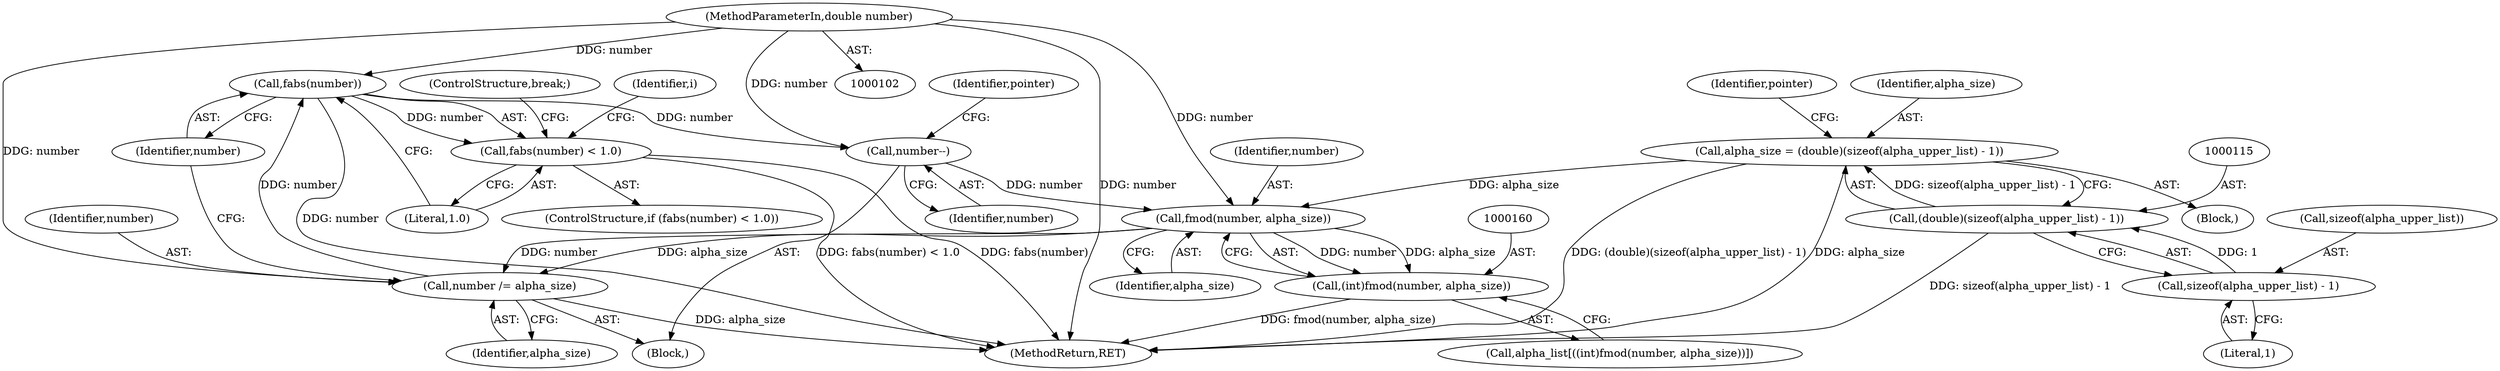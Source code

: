 digraph "1_Chrome_96dbafe288dbe2f0cc45fa3c39daf6d0c37acbab_20@del" {
"1000169" [label="(Call,fabs(number))"];
"1000164" [label="(Call,number /= alpha_size)"];
"1000161" [label="(Call,fmod(number, alpha_size))"];
"1000151" [label="(Call,number--)"];
"1000169" [label="(Call,fabs(number))"];
"1000104" [label="(MethodParameterIn,double number)"];
"1000112" [label="(Call,alpha_size = (double)(sizeof(alpha_upper_list) - 1))"];
"1000114" [label="(Call,(double)(sizeof(alpha_upper_list) - 1))"];
"1000116" [label="(Call,sizeof(alpha_upper_list) - 1)"];
"1000159" [label="(Call,(int)fmod(number, alpha_size))"];
"1000168" [label="(Call,fabs(number) < 1.0)"];
"1000149" [label="(Identifier,i)"];
"1000112" [label="(Call,alpha_size = (double)(sizeof(alpha_upper_list) - 1))"];
"1000176" [label="(MethodReturn,RET)"];
"1000169" [label="(Call,fabs(number))"];
"1000163" [label="(Identifier,alpha_size)"];
"1000170" [label="(Identifier,number)"];
"1000121" [label="(Identifier,pointer)"];
"1000168" [label="(Call,fabs(number) < 1.0)"];
"1000162" [label="(Identifier,number)"];
"1000106" [label="(Block,)"];
"1000172" [label="(ControlStructure,break;)"];
"1000150" [label="(Block,)"];
"1000114" [label="(Call,(double)(sizeof(alpha_upper_list) - 1))"];
"1000119" [label="(Literal,1)"];
"1000171" [label="(Literal,1.0)"];
"1000164" [label="(Call,number /= alpha_size)"];
"1000151" [label="(Call,number--)"];
"1000161" [label="(Call,fmod(number, alpha_size))"];
"1000156" [label="(Identifier,pointer)"];
"1000166" [label="(Identifier,alpha_size)"];
"1000167" [label="(ControlStructure,if (fabs(number) < 1.0))"];
"1000116" [label="(Call,sizeof(alpha_upper_list) - 1)"];
"1000152" [label="(Identifier,number)"];
"1000104" [label="(MethodParameterIn,double number)"];
"1000113" [label="(Identifier,alpha_size)"];
"1000159" [label="(Call,(int)fmod(number, alpha_size))"];
"1000157" [label="(Call,alpha_list[((int)fmod(number, alpha_size))])"];
"1000165" [label="(Identifier,number)"];
"1000117" [label="(Call,sizeof(alpha_upper_list))"];
"1000169" -> "1000168"  [label="AST: "];
"1000169" -> "1000170"  [label="CFG: "];
"1000170" -> "1000169"  [label="AST: "];
"1000171" -> "1000169"  [label="CFG: "];
"1000169" -> "1000176"  [label="DDG: number"];
"1000169" -> "1000151"  [label="DDG: number"];
"1000169" -> "1000168"  [label="DDG: number"];
"1000164" -> "1000169"  [label="DDG: number"];
"1000104" -> "1000169"  [label="DDG: number"];
"1000164" -> "1000150"  [label="AST: "];
"1000164" -> "1000166"  [label="CFG: "];
"1000165" -> "1000164"  [label="AST: "];
"1000166" -> "1000164"  [label="AST: "];
"1000170" -> "1000164"  [label="CFG: "];
"1000164" -> "1000176"  [label="DDG: alpha_size"];
"1000161" -> "1000164"  [label="DDG: alpha_size"];
"1000161" -> "1000164"  [label="DDG: number"];
"1000104" -> "1000164"  [label="DDG: number"];
"1000161" -> "1000159"  [label="AST: "];
"1000161" -> "1000163"  [label="CFG: "];
"1000162" -> "1000161"  [label="AST: "];
"1000163" -> "1000161"  [label="AST: "];
"1000159" -> "1000161"  [label="CFG: "];
"1000161" -> "1000159"  [label="DDG: number"];
"1000161" -> "1000159"  [label="DDG: alpha_size"];
"1000151" -> "1000161"  [label="DDG: number"];
"1000104" -> "1000161"  [label="DDG: number"];
"1000112" -> "1000161"  [label="DDG: alpha_size"];
"1000151" -> "1000150"  [label="AST: "];
"1000151" -> "1000152"  [label="CFG: "];
"1000152" -> "1000151"  [label="AST: "];
"1000156" -> "1000151"  [label="CFG: "];
"1000104" -> "1000151"  [label="DDG: number"];
"1000104" -> "1000102"  [label="AST: "];
"1000104" -> "1000176"  [label="DDG: number"];
"1000112" -> "1000106"  [label="AST: "];
"1000112" -> "1000114"  [label="CFG: "];
"1000113" -> "1000112"  [label="AST: "];
"1000114" -> "1000112"  [label="AST: "];
"1000121" -> "1000112"  [label="CFG: "];
"1000112" -> "1000176"  [label="DDG: (double)(sizeof(alpha_upper_list) - 1)"];
"1000112" -> "1000176"  [label="DDG: alpha_size"];
"1000114" -> "1000112"  [label="DDG: sizeof(alpha_upper_list) - 1"];
"1000114" -> "1000116"  [label="CFG: "];
"1000115" -> "1000114"  [label="AST: "];
"1000116" -> "1000114"  [label="AST: "];
"1000114" -> "1000176"  [label="DDG: sizeof(alpha_upper_list) - 1"];
"1000116" -> "1000114"  [label="DDG: 1"];
"1000116" -> "1000119"  [label="CFG: "];
"1000117" -> "1000116"  [label="AST: "];
"1000119" -> "1000116"  [label="AST: "];
"1000159" -> "1000157"  [label="AST: "];
"1000160" -> "1000159"  [label="AST: "];
"1000157" -> "1000159"  [label="CFG: "];
"1000159" -> "1000176"  [label="DDG: fmod(number, alpha_size)"];
"1000168" -> "1000167"  [label="AST: "];
"1000168" -> "1000171"  [label="CFG: "];
"1000171" -> "1000168"  [label="AST: "];
"1000172" -> "1000168"  [label="CFG: "];
"1000149" -> "1000168"  [label="CFG: "];
"1000168" -> "1000176"  [label="DDG: fabs(number)"];
"1000168" -> "1000176"  [label="DDG: fabs(number) < 1.0"];
}
